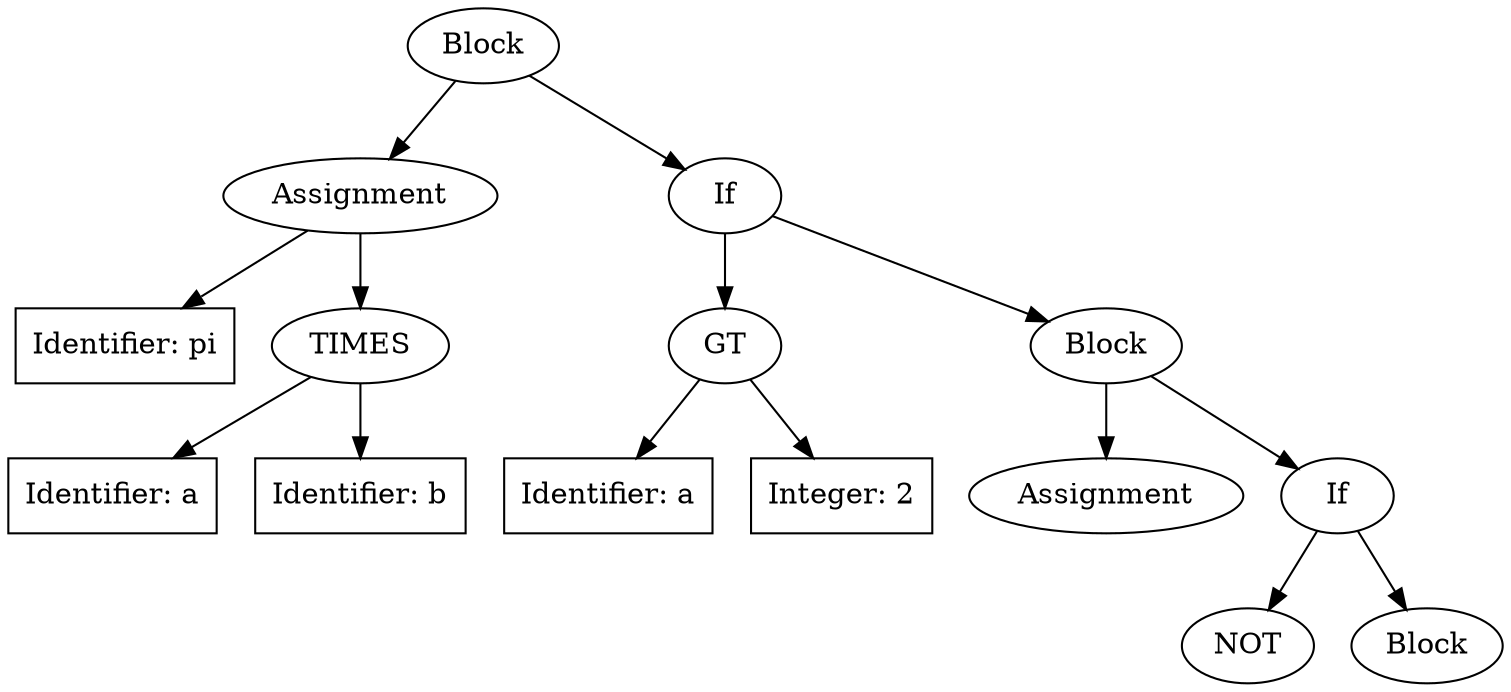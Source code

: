 digraph G {
	root [label="Block"]
	root -> root_0;
	root_0 [label="Assignment"]
	root_0 -> root_0_left;
	root_0_left [shape=box,label="Identifier: pi"]
	root_0 -> root_0_right;
	root_0_right [label="TIMES"]
	root_0_right -> root_0_right_left;
	root_0_right_left [shape=box,label="Identifier: a"]
	root_0_right -> root_0_right_right;
	root_0_right_right [shape=box,label="Identifier: b"]
	root -> root_1;
	root_1 [label="If"]
	root_1 -> root_1_cond;
	root_1_cond [label="GT"]
	root_1_cond -> root_1_cond_left;
	root_1_cond_left [shape=box,label="Identifier: a"]
	root_1_cond -> root_1_cond_right;
	root_1_cond_right [shape=box,label="Integer: 2"]
	root_1 -> root_1_if;
	root_1_if [label="Block"]
	root_1_if -> root_1_if_0;
	root_1_if_0 [label="Assignment"]
	root_1_if -> root_1_if_1;
	root_1_if_1 [label="If"]
	root_1_if_1 -> root_1_if_1_cond;
	root_1_if_1_cond [label="NOT"]
	root_1_if_1 -> root_1_if_1_if;
	root_1_if_1_if [label="Block"]
}
